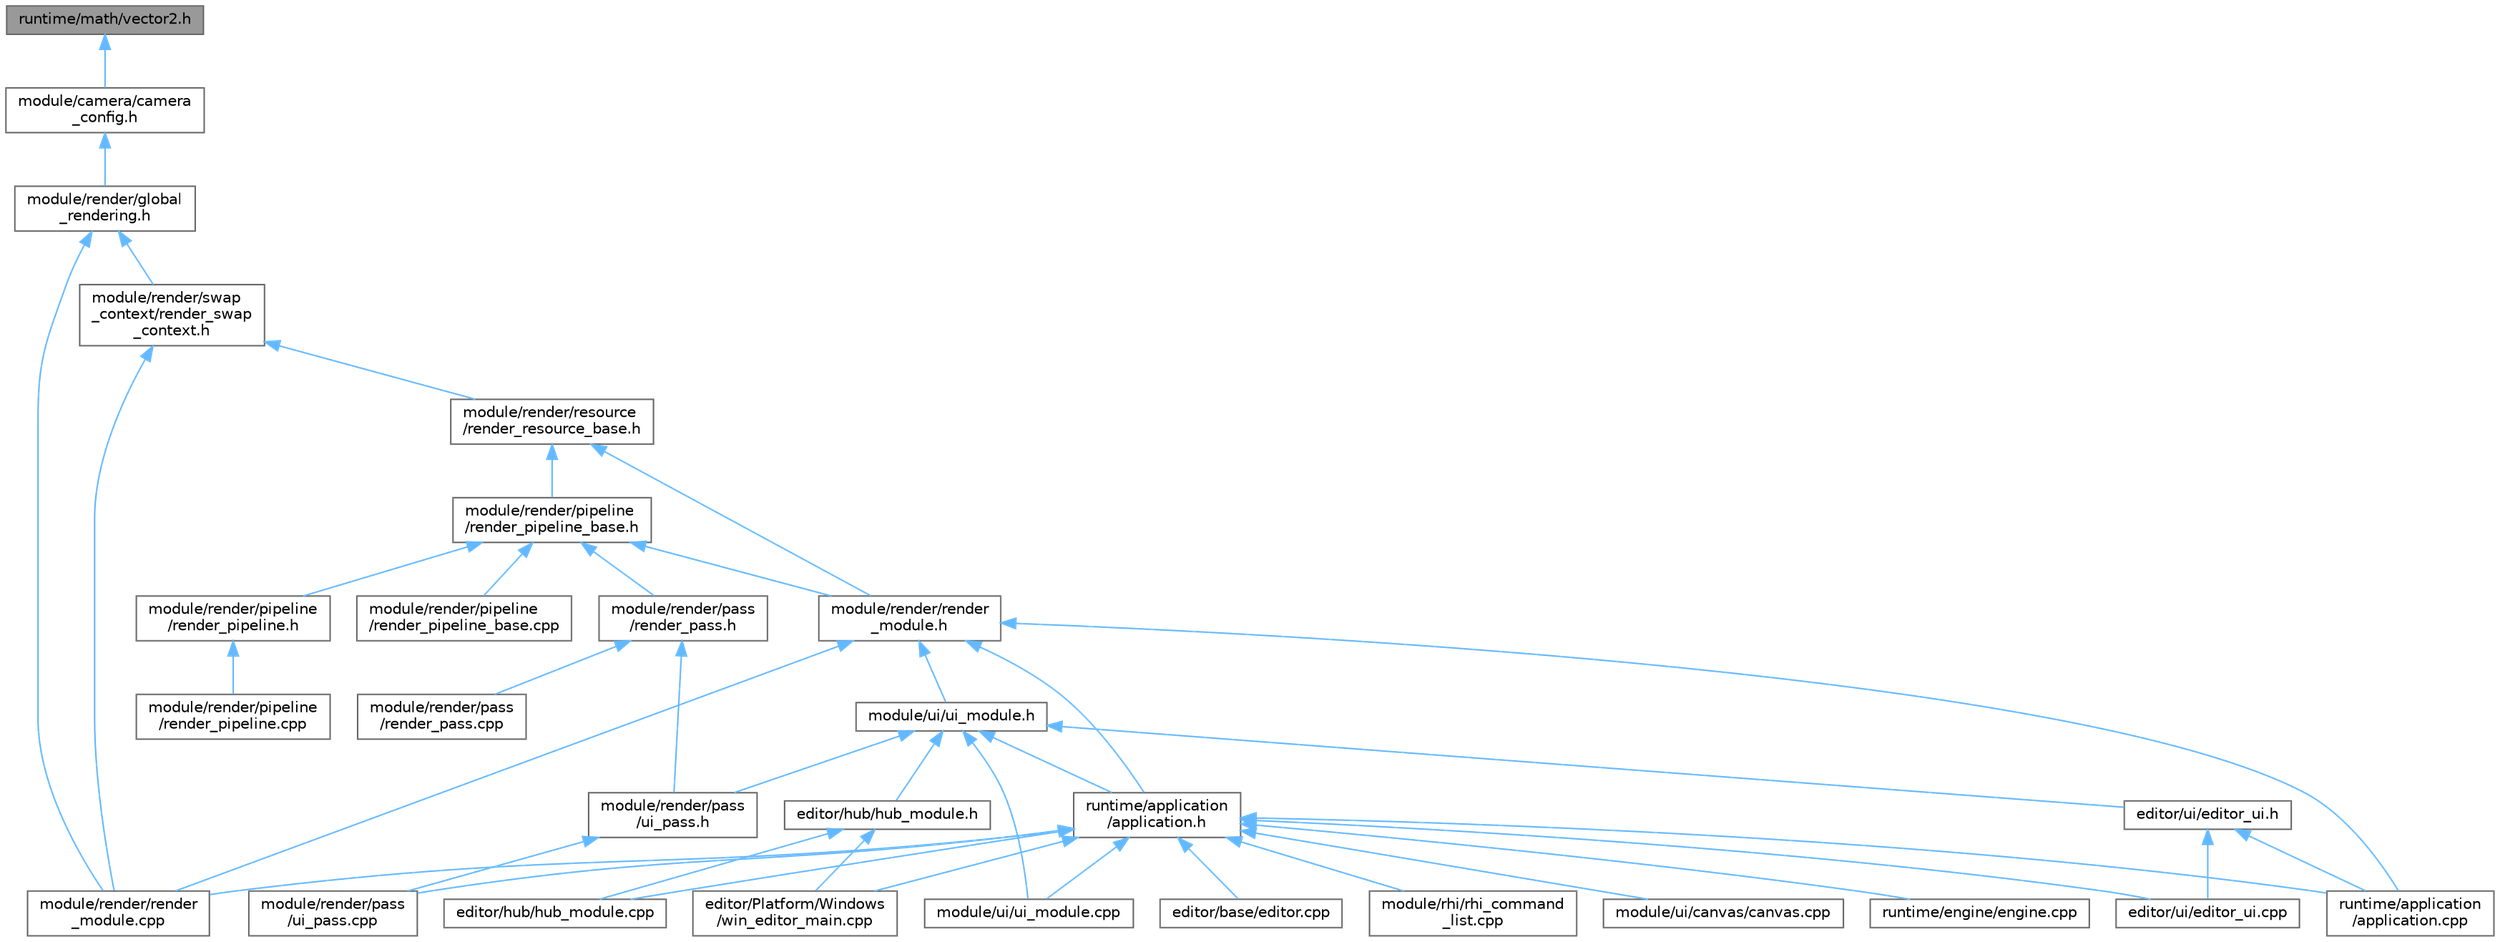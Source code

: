 digraph "runtime/math/vector2.h"
{
 // LATEX_PDF_SIZE
  bgcolor="transparent";
  edge [fontname=Helvetica,fontsize=10,labelfontname=Helvetica,labelfontsize=10];
  node [fontname=Helvetica,fontsize=10,shape=box,height=0.2,width=0.4];
  Node1 [id="Node000001",label="runtime/math/vector2.h",height=0.2,width=0.4,color="gray40", fillcolor="grey60", style="filled", fontcolor="black",tooltip=" "];
  Node1 -> Node2 [id="edge1_Node000001_Node000002",dir="back",color="steelblue1",style="solid",tooltip=" "];
  Node2 [id="Node000002",label="module/camera/camera\l_config.h",height=0.2,width=0.4,color="grey40", fillcolor="white", style="filled",URL="$camera__config_8h.html",tooltip=" "];
  Node2 -> Node3 [id="edge2_Node000002_Node000003",dir="back",color="steelblue1",style="solid",tooltip=" "];
  Node3 [id="Node000003",label="module/render/global\l_rendering.h",height=0.2,width=0.4,color="grey40", fillcolor="white", style="filled",URL="$global__rendering_8h.html",tooltip=" "];
  Node3 -> Node4 [id="edge3_Node000003_Node000004",dir="back",color="steelblue1",style="solid",tooltip=" "];
  Node4 [id="Node000004",label="module/render/render\l_module.cpp",height=0.2,width=0.4,color="grey40", fillcolor="white", style="filled",URL="$render__module_8cpp.html",tooltip=" "];
  Node3 -> Node5 [id="edge4_Node000003_Node000005",dir="back",color="steelblue1",style="solid",tooltip=" "];
  Node5 [id="Node000005",label="module/render/swap\l_context/render_swap\l_context.h",height=0.2,width=0.4,color="grey40", fillcolor="white", style="filled",URL="$render__swap__context_8h.html",tooltip=" "];
  Node5 -> Node4 [id="edge5_Node000005_Node000004",dir="back",color="steelblue1",style="solid",tooltip=" "];
  Node5 -> Node6 [id="edge6_Node000005_Node000006",dir="back",color="steelblue1",style="solid",tooltip=" "];
  Node6 [id="Node000006",label="module/render/resource\l/render_resource_base.h",height=0.2,width=0.4,color="grey40", fillcolor="white", style="filled",URL="$render__resource__base_8h.html",tooltip=" "];
  Node6 -> Node7 [id="edge7_Node000006_Node000007",dir="back",color="steelblue1",style="solid",tooltip=" "];
  Node7 [id="Node000007",label="module/render/pipeline\l/render_pipeline_base.h",height=0.2,width=0.4,color="grey40", fillcolor="white", style="filled",URL="$render__pipeline__base_8h.html",tooltip=" "];
  Node7 -> Node8 [id="edge8_Node000007_Node000008",dir="back",color="steelblue1",style="solid",tooltip=" "];
  Node8 [id="Node000008",label="module/render/pass\l/render_pass.h",height=0.2,width=0.4,color="grey40", fillcolor="white", style="filled",URL="$render__pass_8h.html",tooltip=" "];
  Node8 -> Node9 [id="edge9_Node000008_Node000009",dir="back",color="steelblue1",style="solid",tooltip=" "];
  Node9 [id="Node000009",label="module/render/pass\l/render_pass.cpp",height=0.2,width=0.4,color="grey40", fillcolor="white", style="filled",URL="$render__pass_8cpp.html",tooltip=" "];
  Node8 -> Node10 [id="edge10_Node000008_Node000010",dir="back",color="steelblue1",style="solid",tooltip=" "];
  Node10 [id="Node000010",label="module/render/pass\l/ui_pass.h",height=0.2,width=0.4,color="grey40", fillcolor="white", style="filled",URL="$ui__pass_8h.html",tooltip=" "];
  Node10 -> Node11 [id="edge11_Node000010_Node000011",dir="back",color="steelblue1",style="solid",tooltip=" "];
  Node11 [id="Node000011",label="module/render/pass\l/ui_pass.cpp",height=0.2,width=0.4,color="grey40", fillcolor="white", style="filled",URL="$ui__pass_8cpp.html",tooltip=" "];
  Node7 -> Node12 [id="edge12_Node000007_Node000012",dir="back",color="steelblue1",style="solid",tooltip=" "];
  Node12 [id="Node000012",label="module/render/pipeline\l/render_pipeline.h",height=0.2,width=0.4,color="grey40", fillcolor="white", style="filled",URL="$render__pipeline_8h.html",tooltip=" "];
  Node12 -> Node13 [id="edge13_Node000012_Node000013",dir="back",color="steelblue1",style="solid",tooltip=" "];
  Node13 [id="Node000013",label="module/render/pipeline\l/render_pipeline.cpp",height=0.2,width=0.4,color="grey40", fillcolor="white", style="filled",URL="$render__pipeline_8cpp.html",tooltip=" "];
  Node7 -> Node14 [id="edge14_Node000007_Node000014",dir="back",color="steelblue1",style="solid",tooltip=" "];
  Node14 [id="Node000014",label="module/render/pipeline\l/render_pipeline_base.cpp",height=0.2,width=0.4,color="grey40", fillcolor="white", style="filled",URL="$render__pipeline__base_8cpp.html",tooltip=" "];
  Node7 -> Node15 [id="edge15_Node000007_Node000015",dir="back",color="steelblue1",style="solid",tooltip=" "];
  Node15 [id="Node000015",label="module/render/render\l_module.h",height=0.2,width=0.4,color="grey40", fillcolor="white", style="filled",URL="$render__module_8h.html",tooltip=" "];
  Node15 -> Node4 [id="edge16_Node000015_Node000004",dir="back",color="steelblue1",style="solid",tooltip=" "];
  Node15 -> Node16 [id="edge17_Node000015_Node000016",dir="back",color="steelblue1",style="solid",tooltip=" "];
  Node16 [id="Node000016",label="module/ui/ui_module.h",height=0.2,width=0.4,color="grey40", fillcolor="white", style="filled",URL="$ui__module_8h.html",tooltip=" "];
  Node16 -> Node17 [id="edge18_Node000016_Node000017",dir="back",color="steelblue1",style="solid",tooltip=" "];
  Node17 [id="Node000017",label="editor/hub/hub_module.h",height=0.2,width=0.4,color="grey40", fillcolor="white", style="filled",URL="$hub__module_8h.html",tooltip=" "];
  Node17 -> Node18 [id="edge19_Node000017_Node000018",dir="back",color="steelblue1",style="solid",tooltip=" "];
  Node18 [id="Node000018",label="editor/Platform/Windows\l/win_editor_main.cpp",height=0.2,width=0.4,color="grey40", fillcolor="white", style="filled",URL="$win__editor__main_8cpp.html",tooltip=" "];
  Node17 -> Node19 [id="edge20_Node000017_Node000019",dir="back",color="steelblue1",style="solid",tooltip=" "];
  Node19 [id="Node000019",label="editor/hub/hub_module.cpp",height=0.2,width=0.4,color="grey40", fillcolor="white", style="filled",URL="$hub__module_8cpp.html",tooltip=" "];
  Node16 -> Node20 [id="edge21_Node000016_Node000020",dir="back",color="steelblue1",style="solid",tooltip=" "];
  Node20 [id="Node000020",label="editor/ui/editor_ui.h",height=0.2,width=0.4,color="grey40", fillcolor="white", style="filled",URL="$editor__ui_8h.html",tooltip=" "];
  Node20 -> Node21 [id="edge22_Node000020_Node000021",dir="back",color="steelblue1",style="solid",tooltip=" "];
  Node21 [id="Node000021",label="editor/ui/editor_ui.cpp",height=0.2,width=0.4,color="grey40", fillcolor="white", style="filled",URL="$editor__ui_8cpp.html",tooltip=" "];
  Node20 -> Node22 [id="edge23_Node000020_Node000022",dir="back",color="steelblue1",style="solid",tooltip=" "];
  Node22 [id="Node000022",label="runtime/application\l/application.cpp",height=0.2,width=0.4,color="grey40", fillcolor="white", style="filled",URL="$application_8cpp.html",tooltip=" "];
  Node16 -> Node10 [id="edge24_Node000016_Node000010",dir="back",color="steelblue1",style="solid",tooltip=" "];
  Node16 -> Node23 [id="edge25_Node000016_Node000023",dir="back",color="steelblue1",style="solid",tooltip=" "];
  Node23 [id="Node000023",label="module/ui/ui_module.cpp",height=0.2,width=0.4,color="grey40", fillcolor="white", style="filled",URL="$ui__module_8cpp.html",tooltip=" "];
  Node16 -> Node24 [id="edge26_Node000016_Node000024",dir="back",color="steelblue1",style="solid",tooltip=" "];
  Node24 [id="Node000024",label="runtime/application\l/application.h",height=0.2,width=0.4,color="grey40", fillcolor="white", style="filled",URL="$application_8h.html",tooltip=" "];
  Node24 -> Node18 [id="edge27_Node000024_Node000018",dir="back",color="steelblue1",style="solid",tooltip=" "];
  Node24 -> Node25 [id="edge28_Node000024_Node000025",dir="back",color="steelblue1",style="solid",tooltip=" "];
  Node25 [id="Node000025",label="editor/base/editor.cpp",height=0.2,width=0.4,color="grey40", fillcolor="white", style="filled",URL="$editor_8cpp.html",tooltip=" "];
  Node24 -> Node19 [id="edge29_Node000024_Node000019",dir="back",color="steelblue1",style="solid",tooltip=" "];
  Node24 -> Node21 [id="edge30_Node000024_Node000021",dir="back",color="steelblue1",style="solid",tooltip=" "];
  Node24 -> Node11 [id="edge31_Node000024_Node000011",dir="back",color="steelblue1",style="solid",tooltip=" "];
  Node24 -> Node4 [id="edge32_Node000024_Node000004",dir="back",color="steelblue1",style="solid",tooltip=" "];
  Node24 -> Node26 [id="edge33_Node000024_Node000026",dir="back",color="steelblue1",style="solid",tooltip=" "];
  Node26 [id="Node000026",label="module/rhi/rhi_command\l_list.cpp",height=0.2,width=0.4,color="grey40", fillcolor="white", style="filled",URL="$rhi__command__list_8cpp.html",tooltip=" "];
  Node24 -> Node27 [id="edge34_Node000024_Node000027",dir="back",color="steelblue1",style="solid",tooltip=" "];
  Node27 [id="Node000027",label="module/ui/canvas/canvas.cpp",height=0.2,width=0.4,color="grey40", fillcolor="white", style="filled",URL="$canvas_8cpp.html",tooltip=" "];
  Node24 -> Node23 [id="edge35_Node000024_Node000023",dir="back",color="steelblue1",style="solid",tooltip=" "];
  Node24 -> Node22 [id="edge36_Node000024_Node000022",dir="back",color="steelblue1",style="solid",tooltip=" "];
  Node24 -> Node28 [id="edge37_Node000024_Node000028",dir="back",color="steelblue1",style="solid",tooltip=" "];
  Node28 [id="Node000028",label="runtime/engine/engine.cpp",height=0.2,width=0.4,color="grey40", fillcolor="white", style="filled",URL="$engine_8cpp.html",tooltip=" "];
  Node15 -> Node22 [id="edge38_Node000015_Node000022",dir="back",color="steelblue1",style="solid",tooltip=" "];
  Node15 -> Node24 [id="edge39_Node000015_Node000024",dir="back",color="steelblue1",style="solid",tooltip=" "];
  Node6 -> Node15 [id="edge40_Node000006_Node000015",dir="back",color="steelblue1",style="solid",tooltip=" "];
}
